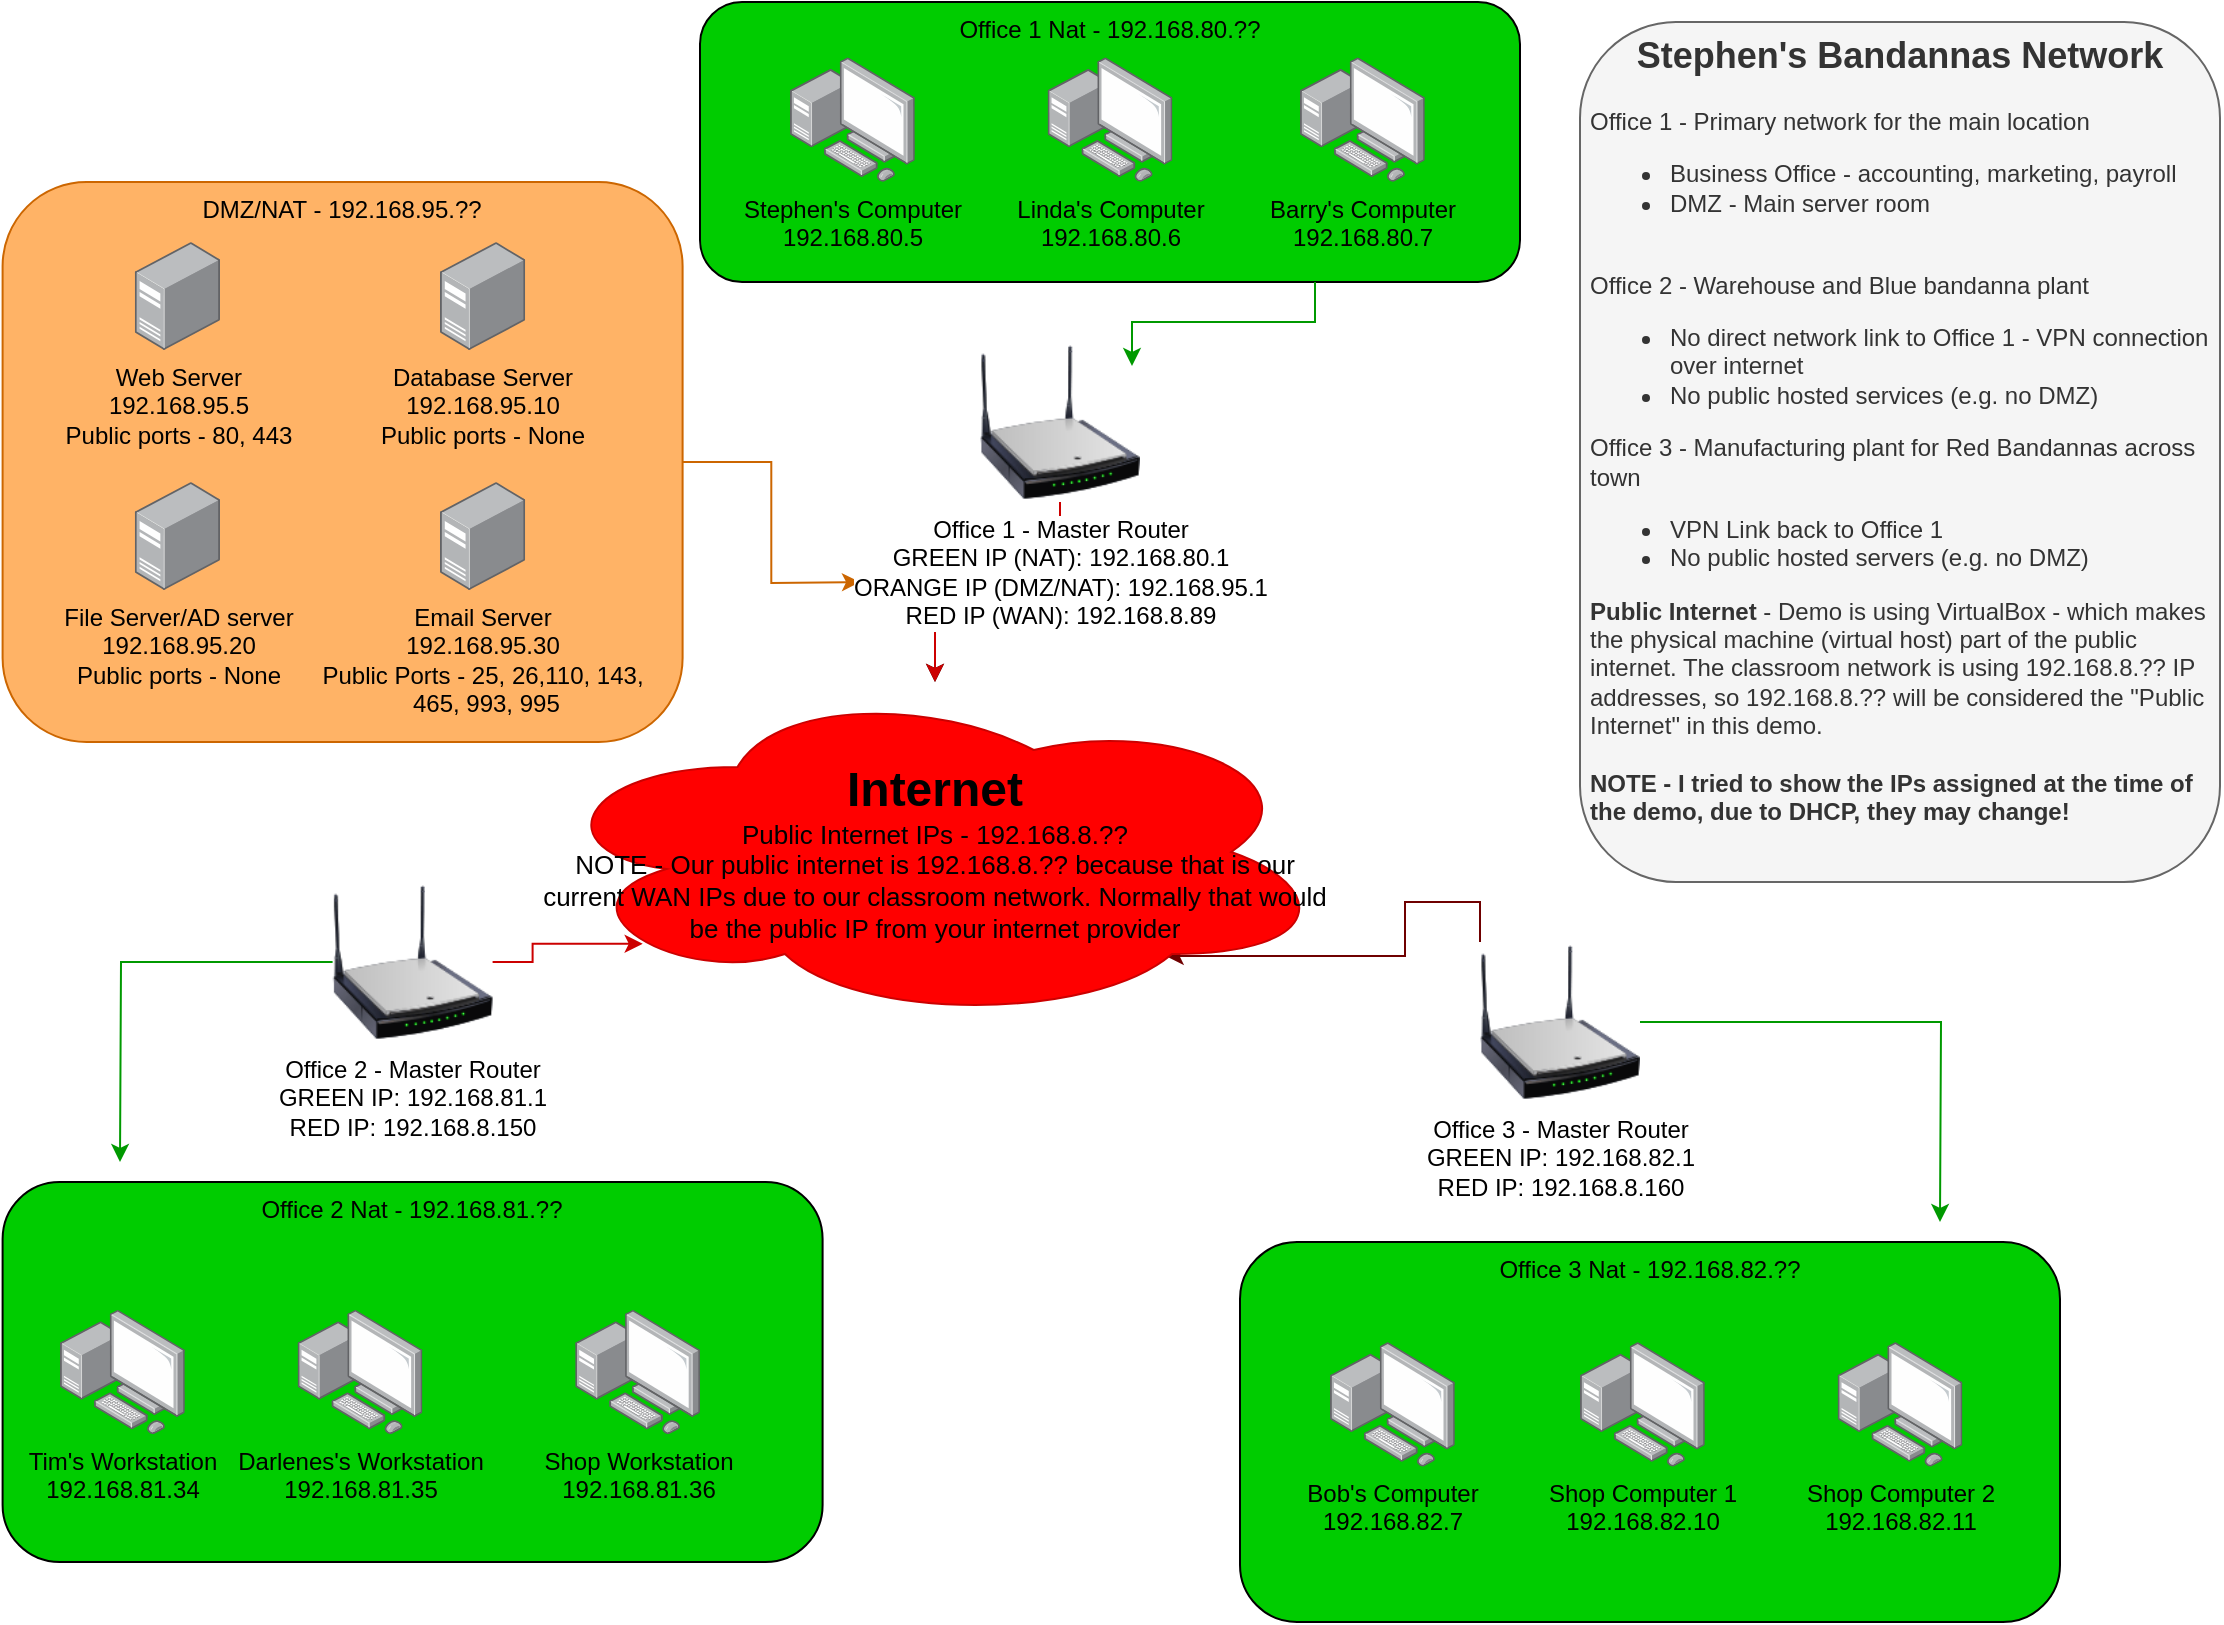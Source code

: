 <mxfile version="24.8.0">
  <diagram name="Page-1" id="gafW1Cdv1nZPGVfxVikd">
    <mxGraphModel dx="1434" dy="738" grid="1" gridSize="10" guides="1" tooltips="1" connect="1" arrows="1" fold="1" page="1" pageScale="1" pageWidth="850" pageHeight="1100" math="0" shadow="0">
      <root>
        <mxCell id="0" />
        <mxCell id="1" parent="0" />
        <mxCell id="vQ3Rub2RQgKxTcBu8kzv-29" value="Office 3 Nat - 192.168.82.??" style="rounded=1;whiteSpace=wrap;html=1;verticalAlign=top;fillColor=#00CC00;" vertex="1" parent="1">
          <mxGeometry x="650.0" y="630" width="410" height="190" as="geometry" />
        </mxCell>
        <mxCell id="vQ3Rub2RQgKxTcBu8kzv-22" value="Office 2 Nat - 192.168.81.??" style="rounded=1;whiteSpace=wrap;html=1;verticalAlign=top;fillColor=#00CC00;" vertex="1" parent="1">
          <mxGeometry x="31.3" y="600" width="410" height="190" as="geometry" />
        </mxCell>
        <mxCell id="vQ3Rub2RQgKxTcBu8kzv-11" style="edgeStyle=orthogonalEdgeStyle;rounded=0;orthogonalLoop=1;jettySize=auto;html=1;fontColor=#CC6600;strokeColor=#CC6600;" edge="1" parent="1" source="vQ3Rub2RQgKxTcBu8kzv-5">
          <mxGeometry relative="1" as="geometry">
            <mxPoint x="460" y="300" as="targetPoint" />
          </mxGeometry>
        </mxCell>
        <mxCell id="vQ3Rub2RQgKxTcBu8kzv-5" value="DMZ/NAT - 192.168.95.??" style="rounded=1;whiteSpace=wrap;html=1;horizontal=1;verticalAlign=top;strokeColor=#CC6600;fillColor=#FFB366;" vertex="1" parent="1">
          <mxGeometry x="31.3" y="100" width="340" height="280" as="geometry" />
        </mxCell>
        <mxCell id="crmYViip1QcHzVot3IbS-1" value="Tim&#39;s Workstation&lt;div&gt;192.168.81.34&lt;/div&gt;" style="image;points=[];aspect=fixed;html=1;align=center;shadow=0;dashed=0;image=img/lib/allied_telesis/computer_and_terminals/Personal_Computer_with_Server.svg;labelBackgroundColor=none;" parent="1" vertex="1">
          <mxGeometry x="60" y="663.8" width="62.4" height="62.4" as="geometry" />
        </mxCell>
        <mxCell id="vQ3Rub2RQgKxTcBu8kzv-28" style="edgeStyle=orthogonalEdgeStyle;rounded=0;orthogonalLoop=1;jettySize=auto;html=1;exitX=0;exitY=0.5;exitDx=0;exitDy=0;strokeColor=#009900;" edge="1" parent="1" source="crmYViip1QcHzVot3IbS-4">
          <mxGeometry relative="1" as="geometry">
            <mxPoint x="90" y="590" as="targetPoint" />
          </mxGeometry>
        </mxCell>
        <mxCell id="crmYViip1QcHzVot3IbS-4" value="Office 2 - Master Router&lt;div&gt;GREEN IP: 192.168.81.1&lt;/div&gt;&lt;div&gt;RED IP: 192.168.8.150&lt;/div&gt;" style="image;html=1;image=img/lib/clip_art/networking/Wireless_Router_N_128x128.png" parent="1" vertex="1">
          <mxGeometry x="196.3" y="450" width="80" height="80" as="geometry" />
        </mxCell>
        <mxCell id="crmYViip1QcHzVot3IbS-7" value="&lt;span style=&quot;font-size: 18px;&quot;&gt;&lt;b&gt;Stephen&#39;s Bandannas Network&lt;/b&gt;&lt;/span&gt;&lt;br&gt;&lt;div&gt;&lt;br&gt;&lt;/div&gt;&lt;div style=&quot;text-align: left;&quot;&gt;Office 1 - Primary network for the main location&lt;/div&gt;&lt;div style=&quot;text-align: left;&quot;&gt;&lt;ul&gt;&lt;li&gt;Business Office - accounting, marketing, payroll&lt;/li&gt;&lt;li&gt;DMZ - Main server room&lt;/li&gt;&lt;/ul&gt;&lt;/div&gt;&lt;div style=&quot;text-align: left;&quot;&gt;&lt;br&gt;&lt;/div&gt;&lt;div style=&quot;text-align: left;&quot;&gt;Office 2 - Warehouse and Blue bandanna plant&lt;/div&gt;&lt;div style=&quot;text-align: left;&quot;&gt;&lt;ul&gt;&lt;li&gt;No direct network link to Office 1 - VPN connection over internet&lt;/li&gt;&lt;li&gt;No public hosted services (e.g. no DMZ)&lt;/li&gt;&lt;/ul&gt;&lt;div&gt;Office 3 - Manufacturing plant for Red Bandannas across town&lt;/div&gt;&lt;div&gt;&lt;ul&gt;&lt;li&gt;VPN Link back to Office 1&lt;/li&gt;&lt;li&gt;No public hosted servers (e.g. no DMZ)&lt;/li&gt;&lt;/ul&gt;&lt;div&gt;&lt;b&gt;Public Internet&lt;/b&gt; - Demo is using VirtualBox - which makes the physical machine (virtual host) part of the public internet. The classroom network is using 192.168.8.?? IP addresses, so 192.168.8.?? will be considered the &quot;Public Internet&quot; in this demo.&lt;/div&gt;&lt;/div&gt;&lt;div&gt;&lt;br&gt;&lt;/div&gt;&lt;div&gt;&lt;b&gt;NOTE - I tried to show the IPs assigned at the time of the demo, due to DHCP, they may change!&lt;/b&gt;&lt;/div&gt;&lt;/div&gt;" style="rounded=1;whiteSpace=wrap;html=1;spacingLeft=4;spacingRight=4;horizontal=1;verticalAlign=top;labelBackgroundColor=none;fillColor=#f5f5f5;fontColor=#333333;strokeColor=#666666;" parent="1" vertex="1">
          <mxGeometry x="820" y="20" width="320" height="430" as="geometry" />
        </mxCell>
        <mxCell id="crmYViip1QcHzVot3IbS-8" value="File Server/AD server&lt;div&gt;192.168.95.20&lt;/div&gt;&lt;div&gt;Public ports - None&lt;/div&gt;" style="image;points=[];aspect=fixed;html=1;align=center;shadow=0;dashed=0;image=img/lib/allied_telesis/computer_and_terminals/Server_Desktop.svg;labelBackgroundColor=none;" parent="1" vertex="1">
          <mxGeometry x="97.4" y="250" width="42.6" height="54" as="geometry" />
        </mxCell>
        <mxCell id="crmYViip1QcHzVot3IbS-9" value="Web Server&lt;div&gt;192.168.95.5&lt;/div&gt;&lt;div&gt;Public ports - 80, 443&lt;/div&gt;" style="image;points=[];aspect=fixed;html=1;align=center;shadow=0;dashed=0;image=img/lib/allied_telesis/computer_and_terminals/Server_Desktop.svg;labelBackgroundColor=none;" parent="1" vertex="1">
          <mxGeometry x="97.4" y="130" width="42.6" height="54" as="geometry" />
        </mxCell>
        <mxCell id="vQ3Rub2RQgKxTcBu8kzv-3" value="" style="edgeStyle=orthogonalEdgeStyle;rounded=0;orthogonalLoop=1;jettySize=auto;html=1;" edge="1" parent="1" source="crmYViip1QcHzVot3IbS-10" target="crmYViip1QcHzVot3IbS-5">
          <mxGeometry relative="1" as="geometry" />
        </mxCell>
        <mxCell id="vQ3Rub2RQgKxTcBu8kzv-4" value="" style="edgeStyle=orthogonalEdgeStyle;rounded=0;orthogonalLoop=1;jettySize=auto;html=1;strokeColor=#CC0000;" edge="1" parent="1" source="crmYViip1QcHzVot3IbS-10" target="crmYViip1QcHzVot3IbS-5">
          <mxGeometry relative="1" as="geometry" />
        </mxCell>
        <mxCell id="crmYViip1QcHzVot3IbS-10" value="Office 1 - Master Router&lt;div&gt;GREEN IP (NAT): 192.168.80.1&lt;/div&gt;&lt;div&gt;ORANGE IP (DMZ/NAT): 192.168.95.1&lt;/div&gt;&lt;div&gt;RED IP (WAN): 192.168.8.89&lt;br&gt;&lt;/div&gt;" style="image;html=1;image=img/lib/clip_art/networking/Wireless_Router_N_128x128.png" parent="1" vertex="1">
          <mxGeometry x="520" y="180" width="80" height="80" as="geometry" />
        </mxCell>
        <mxCell id="vQ3Rub2RQgKxTcBu8kzv-32" style="edgeStyle=orthogonalEdgeStyle;rounded=0;orthogonalLoop=1;jettySize=auto;html=1;fontColor=#009900;strokeColor=#009900;" edge="1" parent="1" source="crmYViip1QcHzVot3IbS-20">
          <mxGeometry relative="1" as="geometry">
            <mxPoint x="1000" y="620" as="targetPoint" />
          </mxGeometry>
        </mxCell>
        <mxCell id="crmYViip1QcHzVot3IbS-20" value="Office 3 - Master Router&lt;div&gt;GREEN IP: 192.168.82.1&lt;/div&gt;&lt;div&gt;RED IP: 192.168.8.160&lt;/div&gt;" style="image;html=1;image=img/lib/clip_art/networking/Wireless_Router_N_128x128.png" parent="1" vertex="1">
          <mxGeometry x="770" y="480" width="80" height="80" as="geometry" />
        </mxCell>
        <mxCell id="crmYViip1QcHzVot3IbS-22" style="edgeStyle=orthogonalEdgeStyle;rounded=0;orthogonalLoop=1;jettySize=auto;html=1;exitX=0;exitY=0;exitDx=0;exitDy=0;entryX=0.792;entryY=0.806;entryDx=0;entryDy=0;entryPerimeter=0;fillColor=#a20025;strokeColor=#6F0000;" parent="1" source="crmYViip1QcHzVot3IbS-20" target="crmYViip1QcHzVot3IbS-5" edge="1">
          <mxGeometry relative="1" as="geometry" />
        </mxCell>
        <mxCell id="crmYViip1QcHzVot3IbS-24" value="Bob&#39;s Computer&lt;div&gt;192.168.82.7&lt;/div&gt;" style="image;points=[];aspect=fixed;html=1;align=center;shadow=0;dashed=0;image=img/lib/allied_telesis/computer_and_terminals/Personal_Computer_with_Server.svg;labelBackgroundColor=none;" parent="1" vertex="1">
          <mxGeometry x="695" y="680" width="62.4" height="62.4" as="geometry" />
        </mxCell>
        <mxCell id="crmYViip1QcHzVot3IbS-5" value="&lt;b&gt;&lt;font style=&quot;font-size: 24px;&quot;&gt;Internet&lt;/font&gt;&lt;/b&gt;&lt;div&gt;&lt;font style=&quot;font-size: 13px;&quot;&gt;Public Internet IPs - 192.168.8.??&lt;/font&gt;&lt;/div&gt;&lt;div&gt;&lt;font style=&quot;font-size: 13px;&quot;&gt;NOTE - Our public internet is 192.168.8.?? because that is our current WAN IPs due to our classroom network. Normally that would be the public IP from your internet provider&lt;/font&gt;&lt;/div&gt;" style="ellipse;shape=cloud;whiteSpace=wrap;html=1;align=center;strokeColor=#CC0000;fillColor=#FF0000;" parent="1" vertex="1">
          <mxGeometry x="300" y="350" width="395" height="170" as="geometry" />
        </mxCell>
        <mxCell id="vQ3Rub2RQgKxTcBu8kzv-7" value="&lt;div&gt;Database Server&lt;/div&gt;&lt;div&gt;192.168.95.10&lt;/div&gt;&lt;div&gt;Public ports - None&lt;br&gt;&lt;/div&gt;" style="image;points=[];aspect=fixed;html=1;align=center;shadow=0;dashed=0;image=img/lib/allied_telesis/computer_and_terminals/Server_Desktop.svg;labelBackgroundColor=none;" vertex="1" parent="1">
          <mxGeometry x="250.0" y="130" width="42.6" height="54" as="geometry" />
        </mxCell>
        <mxCell id="vQ3Rub2RQgKxTcBu8kzv-9" value="&lt;div&gt;Email Server&lt;/div&gt;&lt;div&gt;192.168.95.30&lt;/div&gt;&lt;div&gt;Public Ports - 25, 26,110, 143,&lt;/div&gt;&lt;div&gt;&amp;nbsp;465, 993, 995&lt;/div&gt;" style="image;points=[];aspect=fixed;html=1;align=center;shadow=0;dashed=0;image=img/lib/allied_telesis/computer_and_terminals/Server_Desktop.svg;labelBackgroundColor=none;" vertex="1" parent="1">
          <mxGeometry x="250.0" y="250" width="42.6" height="54" as="geometry" />
        </mxCell>
        <mxCell id="vQ3Rub2RQgKxTcBu8kzv-13" value="Office 1 Nat - 192.168.80.??" style="rounded=1;whiteSpace=wrap;html=1;verticalAlign=top;fillColor=#00CC00;" vertex="1" parent="1">
          <mxGeometry x="380" y="10" width="410" height="140" as="geometry" />
        </mxCell>
        <mxCell id="vQ3Rub2RQgKxTcBu8kzv-14" value="Stephen&#39;s Computer&lt;div&gt;192.168.80.5&lt;/div&gt;" style="image;points=[];aspect=fixed;html=1;align=center;shadow=0;dashed=0;image=img/lib/allied_telesis/computer_and_terminals/Personal_Computer_with_Server.svg;labelBackgroundColor=none;" vertex="1" parent="1">
          <mxGeometry x="425" y="37.6" width="62.4" height="62.4" as="geometry" />
        </mxCell>
        <mxCell id="vQ3Rub2RQgKxTcBu8kzv-15" value="Linda&#39;s Computer&lt;div&gt;192.168.80.6&lt;/div&gt;" style="image;points=[];aspect=fixed;html=1;align=center;shadow=0;dashed=0;image=img/lib/allied_telesis/computer_and_terminals/Personal_Computer_with_Server.svg;labelBackgroundColor=none;" vertex="1" parent="1">
          <mxGeometry x="553.8" y="37.6" width="62.4" height="62.4" as="geometry" />
        </mxCell>
        <mxCell id="vQ3Rub2RQgKxTcBu8kzv-18" value="Barry&#39;s Computer&lt;div&gt;192.168.80.7&lt;/div&gt;" style="image;points=[];aspect=fixed;html=1;align=center;shadow=0;dashed=0;image=img/lib/allied_telesis/computer_and_terminals/Personal_Computer_with_Server.svg;labelBackgroundColor=none;" vertex="1" parent="1">
          <mxGeometry x="680" y="37.6" width="62.4" height="62.4" as="geometry" />
        </mxCell>
        <mxCell id="vQ3Rub2RQgKxTcBu8kzv-21" style="edgeStyle=orthogonalEdgeStyle;rounded=0;orthogonalLoop=1;jettySize=auto;html=1;exitX=0.75;exitY=1;exitDx=0;exitDy=0;entryX=0.95;entryY=0.15;entryDx=0;entryDy=0;entryPerimeter=0;strokeColor=#009900;" edge="1" parent="1" source="vQ3Rub2RQgKxTcBu8kzv-13" target="crmYViip1QcHzVot3IbS-10">
          <mxGeometry relative="1" as="geometry" />
        </mxCell>
        <mxCell id="vQ3Rub2RQgKxTcBu8kzv-23" value="Darlenes&#39;s Workstation&lt;div&gt;192.168.81.35&lt;/div&gt;" style="image;points=[];aspect=fixed;html=1;align=center;shadow=0;dashed=0;image=img/lib/allied_telesis/computer_and_terminals/Personal_Computer_with_Server.svg;labelBackgroundColor=none;" vertex="1" parent="1">
          <mxGeometry x="178.8" y="663.8" width="62.4" height="62.4" as="geometry" />
        </mxCell>
        <mxCell id="vQ3Rub2RQgKxTcBu8kzv-26" value="Shop Workstation&lt;div&gt;192.168.81.36&lt;/div&gt;" style="image;points=[];aspect=fixed;html=1;align=center;shadow=0;dashed=0;image=img/lib/allied_telesis/computer_and_terminals/Personal_Computer_with_Server.svg;labelBackgroundColor=none;" vertex="1" parent="1">
          <mxGeometry x="317.6" y="663.8" width="62.4" height="62.4" as="geometry" />
        </mxCell>
        <mxCell id="vQ3Rub2RQgKxTcBu8kzv-27" style="edgeStyle=orthogonalEdgeStyle;rounded=0;orthogonalLoop=1;jettySize=auto;html=1;entryX=0.13;entryY=0.77;entryDx=0;entryDy=0;entryPerimeter=0;strokeColor=#CC0000;" edge="1" parent="1" source="crmYViip1QcHzVot3IbS-4" target="crmYViip1QcHzVot3IbS-5">
          <mxGeometry relative="1" as="geometry" />
        </mxCell>
        <mxCell id="vQ3Rub2RQgKxTcBu8kzv-30" value="Shop Computer 1&lt;div&gt;192.168.82.10&lt;/div&gt;" style="image;points=[];aspect=fixed;html=1;align=center;shadow=0;dashed=0;image=img/lib/allied_telesis/computer_and_terminals/Personal_Computer_with_Server.svg;labelBackgroundColor=none;" vertex="1" parent="1">
          <mxGeometry x="820" y="680" width="62.4" height="62.4" as="geometry" />
        </mxCell>
        <mxCell id="vQ3Rub2RQgKxTcBu8kzv-31" value="Shop Computer 2&lt;div&gt;192.168.82.11&lt;/div&gt;" style="image;points=[];aspect=fixed;html=1;align=center;shadow=0;dashed=0;image=img/lib/allied_telesis/computer_and_terminals/Personal_Computer_with_Server.svg;labelBackgroundColor=none;" vertex="1" parent="1">
          <mxGeometry x="948.8" y="680" width="62.4" height="62.4" as="geometry" />
        </mxCell>
      </root>
    </mxGraphModel>
  </diagram>
</mxfile>

